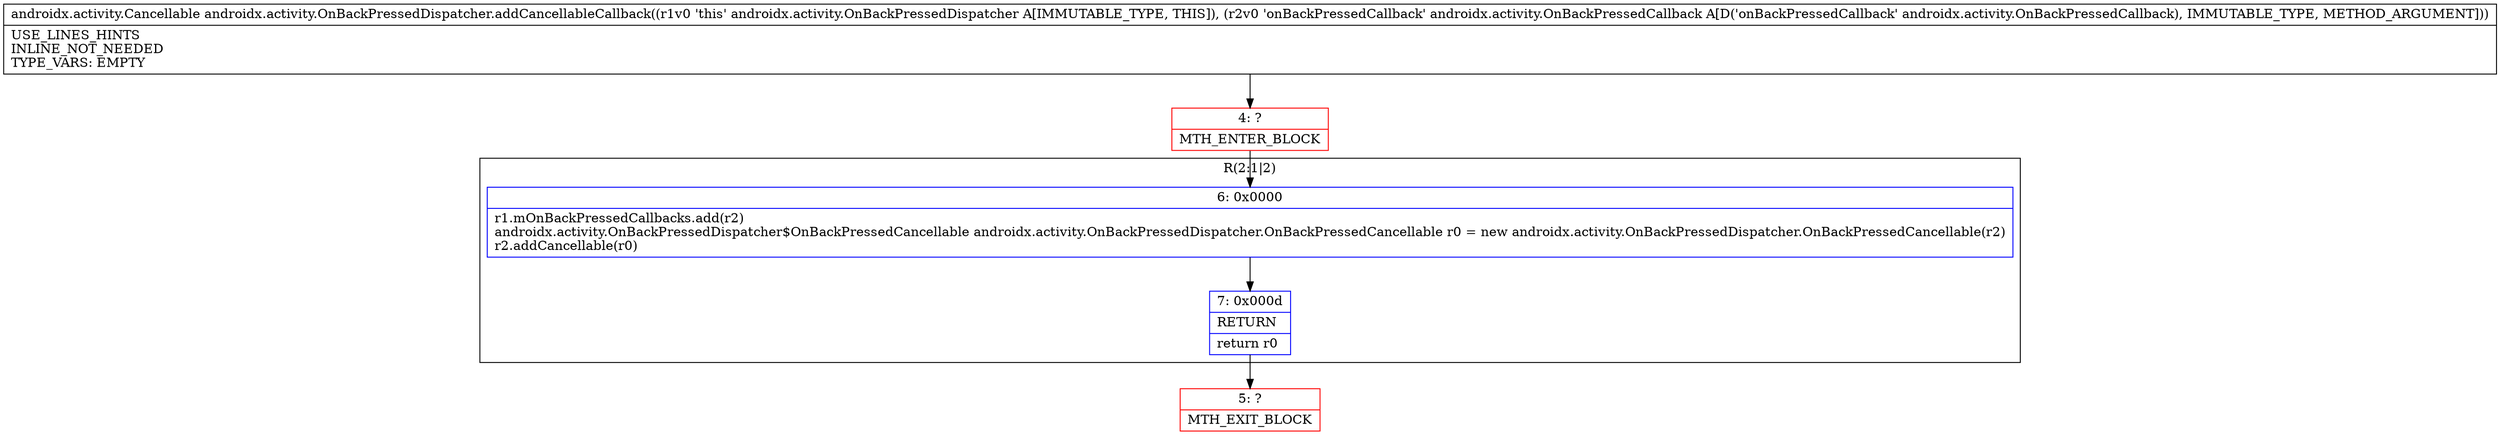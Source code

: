 digraph "CFG forandroidx.activity.OnBackPressedDispatcher.addCancellableCallback(Landroidx\/activity\/OnBackPressedCallback;)Landroidx\/activity\/Cancellable;" {
subgraph cluster_Region_1563993365 {
label = "R(2:1|2)";
node [shape=record,color=blue];
Node_6 [shape=record,label="{6\:\ 0x0000|r1.mOnBackPressedCallbacks.add(r2)\landroidx.activity.OnBackPressedDispatcher$OnBackPressedCancellable androidx.activity.OnBackPressedDispatcher.OnBackPressedCancellable r0 = new androidx.activity.OnBackPressedDispatcher.OnBackPressedCancellable(r2)\lr2.addCancellable(r0)\l}"];
Node_7 [shape=record,label="{7\:\ 0x000d|RETURN\l|return r0\l}"];
}
Node_4 [shape=record,color=red,label="{4\:\ ?|MTH_ENTER_BLOCK\l}"];
Node_5 [shape=record,color=red,label="{5\:\ ?|MTH_EXIT_BLOCK\l}"];
MethodNode[shape=record,label="{androidx.activity.Cancellable androidx.activity.OnBackPressedDispatcher.addCancellableCallback((r1v0 'this' androidx.activity.OnBackPressedDispatcher A[IMMUTABLE_TYPE, THIS]), (r2v0 'onBackPressedCallback' androidx.activity.OnBackPressedCallback A[D('onBackPressedCallback' androidx.activity.OnBackPressedCallback), IMMUTABLE_TYPE, METHOD_ARGUMENT]))  | USE_LINES_HINTS\lINLINE_NOT_NEEDED\lTYPE_VARS: EMPTY\l}"];
MethodNode -> Node_4;Node_6 -> Node_7;
Node_7 -> Node_5;
Node_4 -> Node_6;
}

